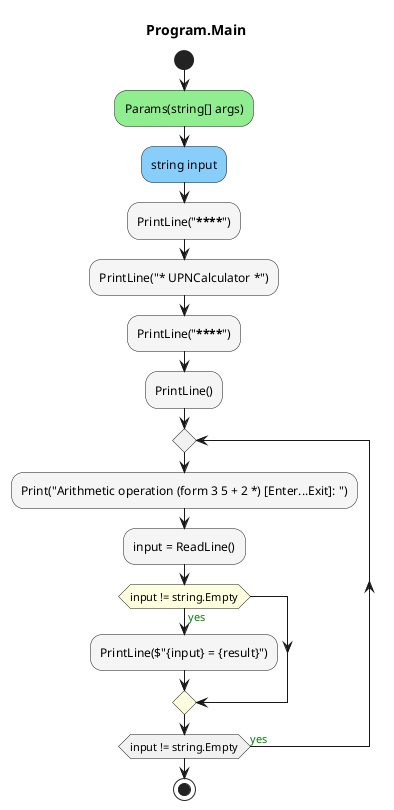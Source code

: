 @startuml Program.Main
title Program.Main
start
#LightGreen:Params(string[] args);
#LightSkyBlue:string input;
#WhiteSmoke:PrintLine("********************");
#WhiteSmoke:PrintLine("* UPNCalculator *");
#WhiteSmoke:PrintLine("********************");
#WhiteSmoke:PrintLine();
repeat
  #WhiteSmoke:Print("Arithmetic operation (form 3 5 + 2 *) [Enter...Exit]: ");
  #WhiteSmoke:input = ReadLine();
  #LightYellow:if (input != string.Empty) then (<color:green>yes)
    #WhiteSmoke:PrintLine($"{input} = {result}");
  endif
repeat while (input != string.Empty) is (<color:green>yes)
stop
@enduml
